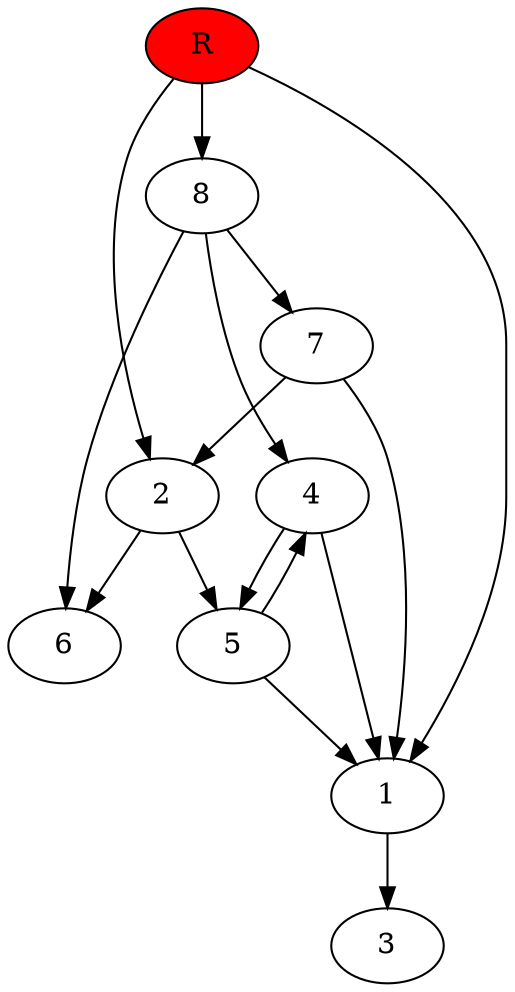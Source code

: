 digraph prb36684 {
	1
	2
	3
	4
	5
	6
	7
	8
	R [fillcolor="#ff0000" style=filled]
	1 -> 3
	2 -> 5
	2 -> 6
	4 -> 1
	4 -> 5
	5 -> 1
	5 -> 4
	7 -> 1
	7 -> 2
	8 -> 4
	8 -> 6
	8 -> 7
	R -> 1
	R -> 2
	R -> 8
}
